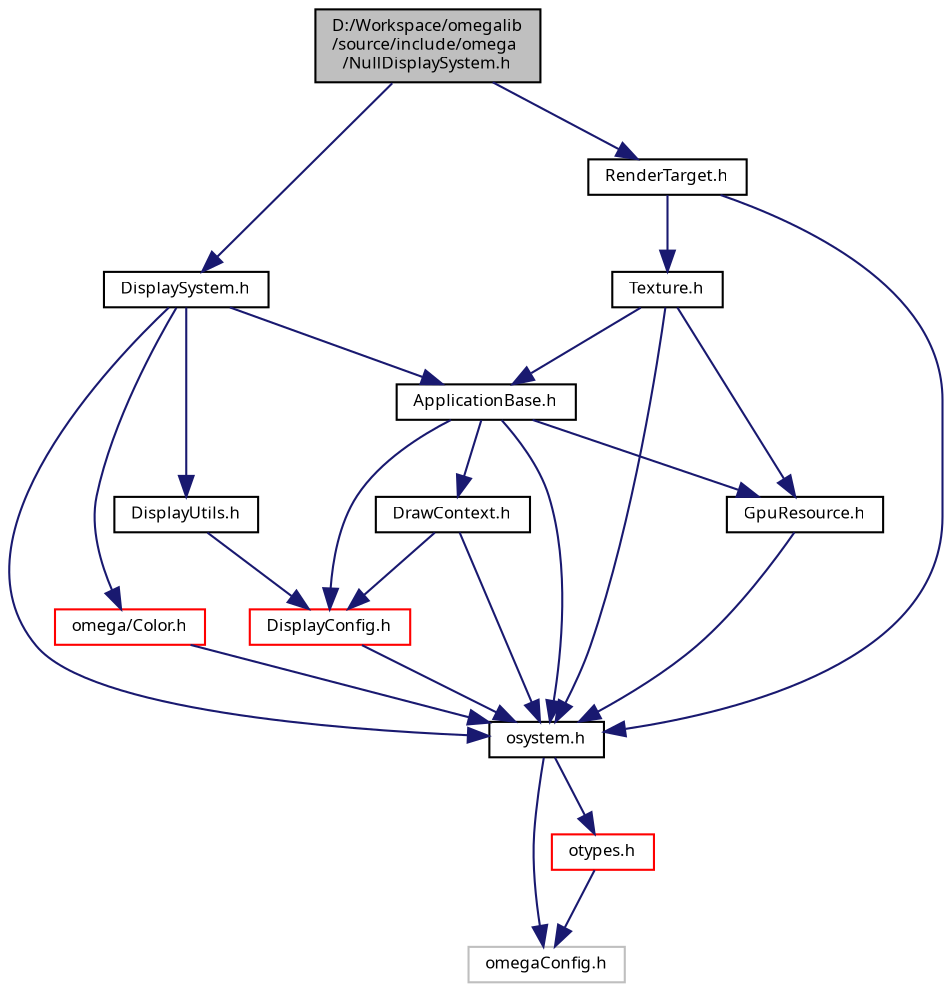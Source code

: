 digraph "D:/Workspace/omegalib/source/include/omega/NullDisplaySystem.h"
{
  bgcolor="transparent";
  edge [fontname="FreeSans.ttf",fontsize="8",labelfontname="FreeSans.ttf",labelfontsize="8"];
  node [fontname="FreeSans.ttf",fontsize="8",shape=record];
  Node1 [label="D:/Workspace/omegalib\l/source/include/omega\l/NullDisplaySystem.h",height=0.2,width=0.4,color="black", fillcolor="grey75", style="filled" fontcolor="black"];
  Node1 -> Node2 [color="midnightblue",fontsize="8",style="solid",fontname="FreeSans.ttf"];
  Node2 [label="DisplaySystem.h",height=0.2,width=0.4,color="black",URL="$_display_system_8h.html"];
  Node2 -> Node3 [color="midnightblue",fontsize="8",style="solid",fontname="FreeSans.ttf"];
  Node3 [label="osystem.h",height=0.2,width=0.4,color="black",URL="$include_2omega_2osystem_8h.html"];
  Node3 -> Node4 [color="midnightblue",fontsize="8",style="solid",fontname="FreeSans.ttf"];
  Node4 [label="omegaConfig.h",height=0.2,width=0.4,color="grey75"];
  Node3 -> Node5 [color="midnightblue",fontsize="8",style="solid",fontname="FreeSans.ttf"];
  Node5 [label="otypes.h",height=0.2,width=0.4,color="red",URL="$include_2omega_2otypes_8h.html"];
  Node5 -> Node4 [color="midnightblue",fontsize="8",style="solid",fontname="FreeSans.ttf"];
  Node2 -> Node6 [color="midnightblue",fontsize="8",style="solid",fontname="FreeSans.ttf"];
  Node6 [label="ApplicationBase.h",height=0.2,width=0.4,color="black",URL="$_application_base_8h.html"];
  Node6 -> Node3 [color="midnightblue",fontsize="8",style="solid",fontname="FreeSans.ttf"];
  Node6 -> Node7 [color="midnightblue",fontsize="8",style="solid",fontname="FreeSans.ttf"];
  Node7 [label="DisplayConfig.h",height=0.2,width=0.4,color="red",URL="$_display_config_8h.html"];
  Node7 -> Node3 [color="midnightblue",fontsize="8",style="solid",fontname="FreeSans.ttf"];
  Node6 -> Node8 [color="midnightblue",fontsize="8",style="solid",fontname="FreeSans.ttf"];
  Node8 [label="GpuResource.h",height=0.2,width=0.4,color="black",URL="$_gpu_resource_8h.html"];
  Node8 -> Node3 [color="midnightblue",fontsize="8",style="solid",fontname="FreeSans.ttf"];
  Node6 -> Node9 [color="midnightblue",fontsize="8",style="solid",fontname="FreeSans.ttf"];
  Node9 [label="DrawContext.h",height=0.2,width=0.4,color="black",URL="$include_2omega_2_draw_context_8h.html"];
  Node9 -> Node3 [color="midnightblue",fontsize="8",style="solid",fontname="FreeSans.ttf"];
  Node9 -> Node7 [color="midnightblue",fontsize="8",style="solid",fontname="FreeSans.ttf"];
  Node2 -> Node10 [color="midnightblue",fontsize="8",style="solid",fontname="FreeSans.ttf"];
  Node10 [label="omega/Color.h",height=0.2,width=0.4,color="red",URL="$_color_8h.html"];
  Node10 -> Node3 [color="midnightblue",fontsize="8",style="solid",fontname="FreeSans.ttf"];
  Node2 -> Node11 [color="midnightblue",fontsize="8",style="solid",fontname="FreeSans.ttf"];
  Node11 [label="DisplayUtils.h",height=0.2,width=0.4,color="black",URL="$_display_utils_8h.html"];
  Node11 -> Node7 [color="midnightblue",fontsize="8",style="solid",fontname="FreeSans.ttf"];
  Node1 -> Node12 [color="midnightblue",fontsize="8",style="solid",fontname="FreeSans.ttf"];
  Node12 [label="RenderTarget.h",height=0.2,width=0.4,color="black",URL="$_render_target_8h.html"];
  Node12 -> Node3 [color="midnightblue",fontsize="8",style="solid",fontname="FreeSans.ttf"];
  Node12 -> Node13 [color="midnightblue",fontsize="8",style="solid",fontname="FreeSans.ttf"];
  Node13 [label="Texture.h",height=0.2,width=0.4,color="black",URL="$_texture_8h.html"];
  Node13 -> Node3 [color="midnightblue",fontsize="8",style="solid",fontname="FreeSans.ttf"];
  Node13 -> Node6 [color="midnightblue",fontsize="8",style="solid",fontname="FreeSans.ttf"];
  Node13 -> Node8 [color="midnightblue",fontsize="8",style="solid",fontname="FreeSans.ttf"];
}
